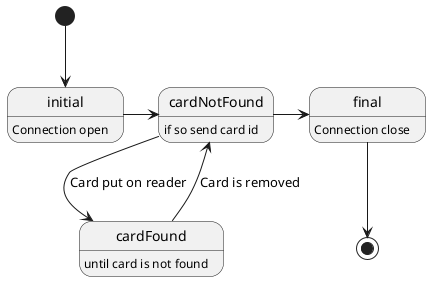 @startuml

[*] --> initial

initial -> cardNotFound
initial : Connection open

cardNotFound -> cardFound : Card put on reader
cardNotFound : if so send card id

cardFound -down-> cardNotFound : Card is removed
cardFound : until card is not found

cardNotFound -right-> final
final : Connection close
final --> [*]


@enduml
